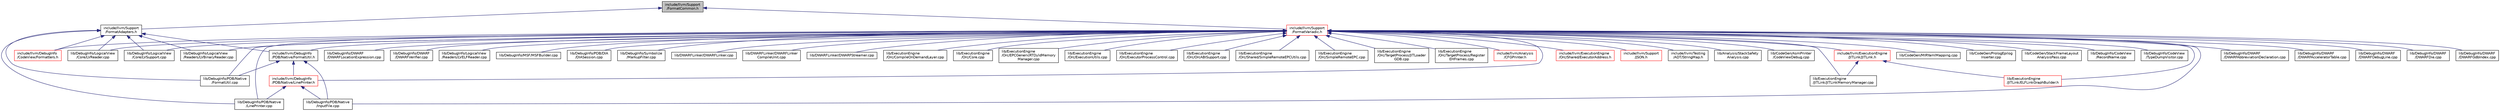 digraph "include/llvm/Support/FormatCommon.h"
{
 // LATEX_PDF_SIZE
  bgcolor="transparent";
  edge [fontname="Helvetica",fontsize="10",labelfontname="Helvetica",labelfontsize="10"];
  node [fontname="Helvetica",fontsize="10",shape=record];
  Node1 [label="include/llvm/Support\l/FormatCommon.h",height=0.2,width=0.4,color="black", fillcolor="grey75", style="filled", fontcolor="black",tooltip=" "];
  Node1 -> Node2 [dir="back",color="midnightblue",fontsize="10",style="solid",fontname="Helvetica"];
  Node2 [label="include/llvm/Support\l/FormatAdapters.h",height=0.2,width=0.4,color="black",URL="$FormatAdapters_8h.html",tooltip=" "];
  Node2 -> Node3 [dir="back",color="midnightblue",fontsize="10",style="solid",fontname="Helvetica"];
  Node3 [label="include/llvm/DebugInfo\l/CodeView/Formatters.h",height=0.2,width=0.4,color="red",URL="$CodeView_2Formatters_8h.html",tooltip=" "];
  Node2 -> Node7 [dir="back",color="midnightblue",fontsize="10",style="solid",fontname="Helvetica"];
  Node7 [label="include/llvm/DebugInfo\l/PDB/Native/FormatUtil.h",height=0.2,width=0.4,color="black",URL="$FormatUtil_8h.html",tooltip=" "];
  Node7 -> Node8 [dir="back",color="midnightblue",fontsize="10",style="solid",fontname="Helvetica"];
  Node8 [label="include/llvm/DebugInfo\l/PDB/Native/LinePrinter.h",height=0.2,width=0.4,color="red",URL="$LinePrinter_8h.html",tooltip=" "];
  Node8 -> Node10 [dir="back",color="midnightblue",fontsize="10",style="solid",fontname="Helvetica"];
  Node10 [label="lib/DebugInfo/PDB/Native\l/InputFile.cpp",height=0.2,width=0.4,color="black",URL="$InputFile_8cpp.html",tooltip=" "];
  Node8 -> Node11 [dir="back",color="midnightblue",fontsize="10",style="solid",fontname="Helvetica"];
  Node11 [label="lib/DebugInfo/PDB/Native\l/LinePrinter.cpp",height=0.2,width=0.4,color="black",URL="$LinePrinter_8cpp.html",tooltip=" "];
  Node7 -> Node12 [dir="back",color="midnightblue",fontsize="10",style="solid",fontname="Helvetica"];
  Node12 [label="lib/DebugInfo/PDB/Native\l/FormatUtil.cpp",height=0.2,width=0.4,color="black",URL="$FormatUtil_8cpp.html",tooltip=" "];
  Node7 -> Node10 [dir="back",color="midnightblue",fontsize="10",style="solid",fontname="Helvetica"];
  Node2 -> Node13 [dir="back",color="midnightblue",fontsize="10",style="solid",fontname="Helvetica"];
  Node13 [label="lib/DebugInfo/LogicalView\l/Core/LVReader.cpp",height=0.2,width=0.4,color="black",URL="$LVReader_8cpp.html",tooltip=" "];
  Node2 -> Node14 [dir="back",color="midnightblue",fontsize="10",style="solid",fontname="Helvetica"];
  Node14 [label="lib/DebugInfo/LogicalView\l/Core/LVSupport.cpp",height=0.2,width=0.4,color="black",URL="$LVSupport_8cpp.html",tooltip=" "];
  Node2 -> Node15 [dir="back",color="midnightblue",fontsize="10",style="solid",fontname="Helvetica"];
  Node15 [label="lib/DebugInfo/LogicalView\l/Readers/LVBinaryReader.cpp",height=0.2,width=0.4,color="black",URL="$LVBinaryReader_8cpp.html",tooltip=" "];
  Node2 -> Node12 [dir="back",color="midnightblue",fontsize="10",style="solid",fontname="Helvetica"];
  Node2 -> Node11 [dir="back",color="midnightblue",fontsize="10",style="solid",fontname="Helvetica"];
  Node1 -> Node16 [dir="back",color="midnightblue",fontsize="10",style="solid",fontname="Helvetica"];
  Node16 [label="include/llvm/Support\l/FormatVariadic.h",height=0.2,width=0.4,color="red",URL="$FormatVariadic_8h.html",tooltip=" "];
  Node16 -> Node17 [dir="back",color="midnightblue",fontsize="10",style="solid",fontname="Helvetica"];
  Node17 [label="include/llvm/Analysis\l/CFGPrinter.h",height=0.2,width=0.4,color="red",URL="$CFGPrinter_8h.html",tooltip=" "];
  Node16 -> Node3 [dir="back",color="midnightblue",fontsize="10",style="solid",fontname="Helvetica"];
  Node16 -> Node7 [dir="back",color="midnightblue",fontsize="10",style="solid",fontname="Helvetica"];
  Node16 -> Node8 [dir="back",color="midnightblue",fontsize="10",style="solid",fontname="Helvetica"];
  Node16 -> Node31 [dir="back",color="midnightblue",fontsize="10",style="solid",fontname="Helvetica"];
  Node31 [label="include/llvm/ExecutionEngine\l/JITLink/JITLink.h",height=0.2,width=0.4,color="red",URL="$JITLink_8h.html",tooltip=" "];
  Node31 -> Node106 [dir="back",color="midnightblue",fontsize="10",style="solid",fontname="Helvetica"];
  Node106 [label="lib/ExecutionEngine\l/JITLink/ELFLinkGraphBuilder.h",height=0.2,width=0.4,color="red",URL="$ELFLinkGraphBuilder_8h.html",tooltip=" "];
  Node31 -> Node109 [dir="back",color="midnightblue",fontsize="10",style="solid",fontname="Helvetica"];
  Node109 [label="lib/ExecutionEngine\l/JITLink/JITLinkMemoryManager.cpp",height=0.2,width=0.4,color="black",URL="$JITLinkMemoryManager_8cpp.html",tooltip=" "];
  Node16 -> Node112 [dir="back",color="midnightblue",fontsize="10",style="solid",fontname="Helvetica"];
  Node112 [label="include/llvm/ExecutionEngine\l/Orc/Shared/ExecutorAddress.h",height=0.2,width=0.4,color="red",URL="$ExecutorAddress_8h.html",tooltip=" "];
  Node16 -> Node184 [dir="back",color="midnightblue",fontsize="10",style="solid",fontname="Helvetica"];
  Node184 [label="include/llvm/Support\l/JSON.h",height=0.2,width=0.4,color="red",URL="$JSON_8h.html",tooltip=" "];
  Node16 -> Node356 [dir="back",color="midnightblue",fontsize="10",style="solid",fontname="Helvetica"];
  Node356 [label="include/llvm/Testing\l/ADT/StringMap.h",height=0.2,width=0.4,color="black",URL="$Testing_2ADT_2StringMap_8h.html",tooltip=" "];
  Node16 -> Node357 [dir="back",color="midnightblue",fontsize="10",style="solid",fontname="Helvetica"];
  Node357 [label="lib/Analysis/StackSafety\lAnalysis.cpp",height=0.2,width=0.4,color="black",URL="$StackSafetyAnalysis_8cpp.html",tooltip=" "];
  Node16 -> Node333 [dir="back",color="midnightblue",fontsize="10",style="solid",fontname="Helvetica"];
  Node333 [label="lib/CodeGen/AsmPrinter\l/CodeViewDebug.cpp",height=0.2,width=0.4,color="black",URL="$CodeViewDebug_8cpp.html",tooltip=" "];
  Node16 -> Node358 [dir="back",color="midnightblue",fontsize="10",style="solid",fontname="Helvetica"];
  Node358 [label="lib/CodeGen/MIRYamlMapping.cpp",height=0.2,width=0.4,color="black",URL="$MIRYamlMapping_8cpp.html",tooltip=" "];
  Node16 -> Node359 [dir="back",color="midnightblue",fontsize="10",style="solid",fontname="Helvetica"];
  Node359 [label="lib/CodeGen/PrologEpilog\lInserter.cpp",height=0.2,width=0.4,color="black",URL="$PrologEpilogInserter_8cpp.html",tooltip=" "];
  Node16 -> Node360 [dir="back",color="midnightblue",fontsize="10",style="solid",fontname="Helvetica"];
  Node360 [label="lib/CodeGen/StackFrameLayout\lAnalysisPass.cpp",height=0.2,width=0.4,color="black",URL="$StackFrameLayoutAnalysisPass_8cpp.html",tooltip=" "];
  Node16 -> Node361 [dir="back",color="midnightblue",fontsize="10",style="solid",fontname="Helvetica"];
  Node361 [label="lib/DebugInfo/CodeView\l/RecordName.cpp",height=0.2,width=0.4,color="black",URL="$RecordName_8cpp.html",tooltip=" "];
  Node16 -> Node336 [dir="back",color="midnightblue",fontsize="10",style="solid",fontname="Helvetica"];
  Node336 [label="lib/DebugInfo/CodeView\l/TypeDumpVisitor.cpp",height=0.2,width=0.4,color="black",URL="$TypeDumpVisitor_8cpp.html",tooltip=" "];
  Node16 -> Node362 [dir="back",color="midnightblue",fontsize="10",style="solid",fontname="Helvetica"];
  Node362 [label="lib/DebugInfo/DWARF\l/DWARFAbbreviationDeclaration.cpp",height=0.2,width=0.4,color="black",URL="$DWARFAbbreviationDeclaration_8cpp.html",tooltip=" "];
  Node16 -> Node339 [dir="back",color="midnightblue",fontsize="10",style="solid",fontname="Helvetica"];
  Node339 [label="lib/DebugInfo/DWARF\l/DWARFAcceleratorTable.cpp",height=0.2,width=0.4,color="black",URL="$DWARFAcceleratorTable_8cpp.html",tooltip=" "];
  Node16 -> Node363 [dir="back",color="midnightblue",fontsize="10",style="solid",fontname="Helvetica"];
  Node363 [label="lib/DebugInfo/DWARF\l/DWARFDebugLine.cpp",height=0.2,width=0.4,color="black",URL="$DWARFDebugLine_8cpp.html",tooltip=" "];
  Node16 -> Node364 [dir="back",color="midnightblue",fontsize="10",style="solid",fontname="Helvetica"];
  Node364 [label="lib/DebugInfo/DWARF\l/DWARFDie.cpp",height=0.2,width=0.4,color="black",URL="$DWARFDie_8cpp.html",tooltip=" "];
  Node16 -> Node365 [dir="back",color="midnightblue",fontsize="10",style="solid",fontname="Helvetica"];
  Node365 [label="lib/DebugInfo/DWARF\l/DWARFGdbIndex.cpp",height=0.2,width=0.4,color="black",URL="$DWARFGdbIndex_8cpp.html",tooltip=" "];
  Node16 -> Node366 [dir="back",color="midnightblue",fontsize="10",style="solid",fontname="Helvetica"];
  Node366 [label="lib/DebugInfo/DWARF\l/DWARFLocationExpression.cpp",height=0.2,width=0.4,color="black",URL="$DWARFLocationExpression_8cpp.html",tooltip=" "];
  Node16 -> Node367 [dir="back",color="midnightblue",fontsize="10",style="solid",fontname="Helvetica"];
  Node367 [label="lib/DebugInfo/DWARF\l/DWARFVerifier.cpp",height=0.2,width=0.4,color="black",URL="$DWARFVerifier_8cpp.html",tooltip=" "];
  Node16 -> Node13 [dir="back",color="midnightblue",fontsize="10",style="solid",fontname="Helvetica"];
  Node16 -> Node14 [dir="back",color="midnightblue",fontsize="10",style="solid",fontname="Helvetica"];
  Node16 -> Node15 [dir="back",color="midnightblue",fontsize="10",style="solid",fontname="Helvetica"];
  Node16 -> Node300 [dir="back",color="midnightblue",fontsize="10",style="solid",fontname="Helvetica"];
  Node300 [label="lib/DebugInfo/LogicalView\l/Readers/LVELFReader.cpp",height=0.2,width=0.4,color="black",URL="$LVELFReader_8cpp.html",tooltip=" "];
  Node16 -> Node368 [dir="back",color="midnightblue",fontsize="10",style="solid",fontname="Helvetica"];
  Node368 [label="lib/DebugInfo/MSF/MSFBuilder.cpp",height=0.2,width=0.4,color="black",URL="$MSFBuilder_8cpp.html",tooltip=" "];
  Node16 -> Node369 [dir="back",color="midnightblue",fontsize="10",style="solid",fontname="Helvetica"];
  Node369 [label="lib/DebugInfo/PDB/DIA\l/DIASession.cpp",height=0.2,width=0.4,color="black",URL="$DIASession_8cpp.html",tooltip=" "];
  Node16 -> Node12 [dir="back",color="midnightblue",fontsize="10",style="solid",fontname="Helvetica"];
  Node16 -> Node10 [dir="back",color="midnightblue",fontsize="10",style="solid",fontname="Helvetica"];
  Node16 -> Node11 [dir="back",color="midnightblue",fontsize="10",style="solid",fontname="Helvetica"];
  Node16 -> Node370 [dir="back",color="midnightblue",fontsize="10",style="solid",fontname="Helvetica"];
  Node370 [label="lib/DebugInfo/Symbolize\l/MarkupFilter.cpp",height=0.2,width=0.4,color="black",URL="$MarkupFilter_8cpp.html",tooltip=" "];
  Node16 -> Node371 [dir="back",color="midnightblue",fontsize="10",style="solid",fontname="Helvetica"];
  Node371 [label="lib/DWARFLinker/DWARFLinker.cpp",height=0.2,width=0.4,color="black",URL="$DWARFLinker_8cpp.html",tooltip=" "];
  Node16 -> Node372 [dir="back",color="midnightblue",fontsize="10",style="solid",fontname="Helvetica"];
  Node372 [label="lib/DWARFLinker/DWARFLinker\lCompileUnit.cpp",height=0.2,width=0.4,color="black",URL="$DWARFLinkerCompileUnit_8cpp.html",tooltip=" "];
  Node16 -> Node373 [dir="back",color="midnightblue",fontsize="10",style="solid",fontname="Helvetica"];
  Node373 [label="lib/DWARFLinker/DWARFStreamer.cpp",height=0.2,width=0.4,color="black",URL="$DWARFStreamer_8cpp.html",tooltip=" "];
  Node16 -> Node106 [dir="back",color="midnightblue",fontsize="10",style="solid",fontname="Helvetica"];
  Node16 -> Node109 [dir="back",color="midnightblue",fontsize="10",style="solid",fontname="Helvetica"];
  Node16 -> Node97 [dir="back",color="midnightblue",fontsize="10",style="solid",fontname="Helvetica"];
  Node97 [label="lib/ExecutionEngine\l/Orc/CompileOnDemandLayer.cpp",height=0.2,width=0.4,color="black",URL="$CompileOnDemandLayer_8cpp.html",tooltip=" "];
  Node16 -> Node129 [dir="back",color="midnightblue",fontsize="10",style="solid",fontname="Helvetica"];
  Node129 [label="lib/ExecutionEngine\l/Orc/Core.cpp",height=0.2,width=0.4,color="black",URL="$ExecutionEngine_2Orc_2Core_8cpp.html",tooltip=" "];
  Node16 -> Node134 [dir="back",color="midnightblue",fontsize="10",style="solid",fontname="Helvetica"];
  Node134 [label="lib/ExecutionEngine\l/Orc/EPCGenericRTDyldMemory\lManager.cpp",height=0.2,width=0.4,color="black",URL="$EPCGenericRTDyldMemoryManager_8cpp.html",tooltip=" "];
  Node16 -> Node50 [dir="back",color="midnightblue",fontsize="10",style="solid",fontname="Helvetica"];
  Node50 [label="lib/ExecutionEngine\l/Orc/ExecutionUtils.cpp",height=0.2,width=0.4,color="black",URL="$ExecutionUtils_8cpp.html",tooltip=" "];
  Node16 -> Node157 [dir="back",color="midnightblue",fontsize="10",style="solid",fontname="Helvetica"];
  Node157 [label="lib/ExecutionEngine\l/Orc/ExecutorProcessControl.cpp",height=0.2,width=0.4,color="black",URL="$ExecutorProcessControl_8cpp.html",tooltip=" "];
  Node16 -> Node374 [dir="back",color="midnightblue",fontsize="10",style="solid",fontname="Helvetica"];
  Node374 [label="lib/ExecutionEngine\l/Orc/OrcABISupport.cpp",height=0.2,width=0.4,color="black",URL="$OrcABISupport_8cpp.html",tooltip=" "];
  Node16 -> Node176 [dir="back",color="midnightblue",fontsize="10",style="solid",fontname="Helvetica"];
  Node176 [label="lib/ExecutionEngine\l/Orc/Shared/SimpleRemoteEPCUtils.cpp",height=0.2,width=0.4,color="black",URL="$SimpleRemoteEPCUtils_8cpp.html",tooltip=" "];
  Node16 -> Node116 [dir="back",color="midnightblue",fontsize="10",style="solid",fontname="Helvetica"];
  Node116 [label="lib/ExecutionEngine\l/Orc/SimpleRemoteEPC.cpp",height=0.2,width=0.4,color="black",URL="$SimpleRemoteEPC_8cpp.html",tooltip=" "];
  Node16 -> Node179 [dir="back",color="midnightblue",fontsize="10",style="solid",fontname="Helvetica"];
  Node179 [label="lib/ExecutionEngine\l/Orc/TargetProcess/JITLoader\lGDB.cpp",height=0.2,width=0.4,color="black",URL="$JITLoaderGDB_8cpp.html",tooltip=" "];
  Node16 -> Node181 [dir="back",color="midnightblue",fontsize="10",style="solid",fontname="Helvetica"];
  Node181 [label="lib/ExecutionEngine\l/Orc/TargetProcess/Register\lEHFrames.cpp",height=0.2,width=0.4,color="black",URL="$RegisterEHFrames_8cpp.html",tooltip=" "];
}
